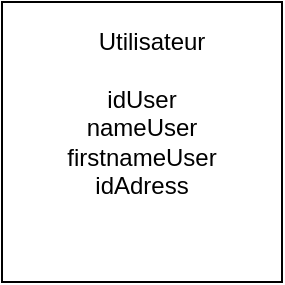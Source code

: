 <mxfile version="12.9.4" type="github"><diagram id="jEuXmXIv4p6gIk_5oJhH" name="Page-1"><mxGraphModel dx="946" dy="548" grid="1" gridSize="10" guides="1" tooltips="1" connect="1" arrows="1" fold="1" page="1" pageScale="1" pageWidth="827" pageHeight="1169" math="0" shadow="0"><root><mxCell id="0"/><mxCell id="1" parent="0"/><mxCell id="WEUfVhvp38oiTWdaOPh4-2" value="" style="rounded=0;whiteSpace=wrap;html=1;" vertex="1" parent="1"><mxGeometry x="480" y="170" width="140" height="140" as="geometry"/></mxCell><mxCell id="WEUfVhvp38oiTWdaOPh4-3" value="Utilisateur" style="text;html=1;strokeColor=none;fillColor=none;align=center;verticalAlign=middle;whiteSpace=wrap;rounded=0;" vertex="1" parent="1"><mxGeometry x="535" y="180" width="40" height="20" as="geometry"/></mxCell><mxCell id="WEUfVhvp38oiTWdaOPh4-6" value="idUser&lt;br&gt;nameUser&lt;br&gt;firstnameUser&lt;br&gt;idAdress" style="text;html=1;strokeColor=none;fillColor=none;align=center;verticalAlign=middle;whiteSpace=wrap;rounded=0;" vertex="1" parent="1"><mxGeometry x="530" y="230" width="40" height="20" as="geometry"/></mxCell></root></mxGraphModel></diagram></mxfile>